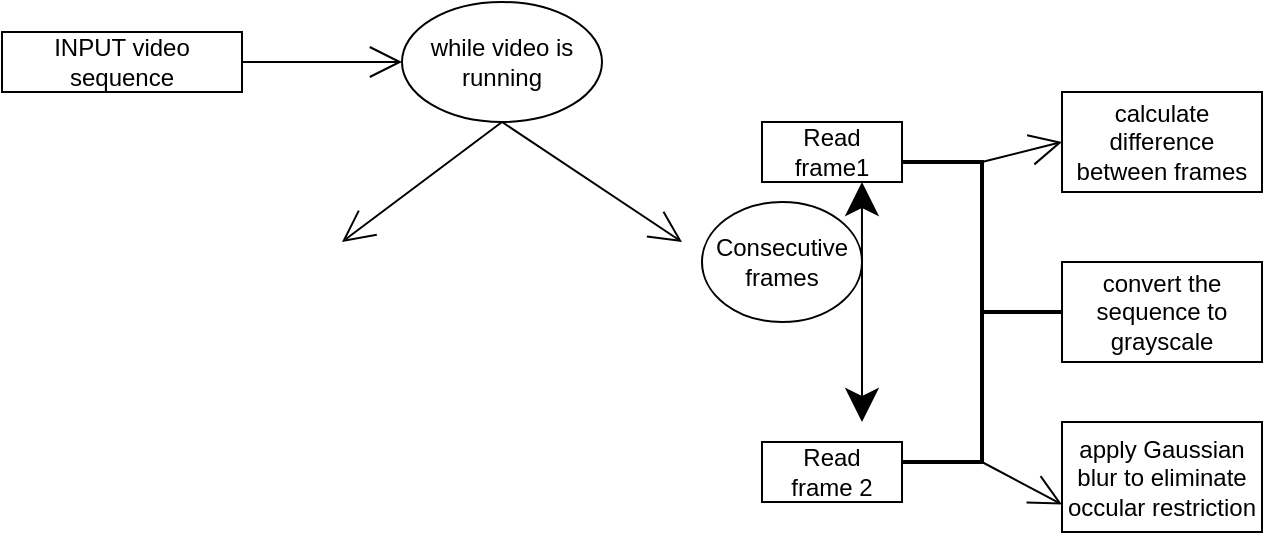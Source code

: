 <mxfile version="15.3.3" type="github"><diagram id="gRuMDckkh_HEIh7kuvQr" name="Page-1"><mxGraphModel dx="868" dy="482" grid="1" gridSize="10" guides="1" tooltips="1" connect="1" arrows="1" fold="1" page="1" pageScale="1" pageWidth="850" pageHeight="1100" math="0" shadow="0"><root><mxCell id="0"/><mxCell id="1" parent="0"/><mxCell id="Xx7Dm_ucJuO0YJG4ECtN-11" style="edgeStyle=none;curved=1;rounded=0;orthogonalLoop=1;jettySize=auto;html=1;endArrow=open;startSize=14;endSize=14;sourcePerimeterSpacing=8;targetPerimeterSpacing=8;exitX=1;exitY=0.5;exitDx=0;exitDy=0;" edge="1" parent="1" source="Xx7Dm_ucJuO0YJG4ECtN-1"><mxGeometry relative="1" as="geometry"><mxPoint x="240" y="110" as="targetPoint"/></mxGeometry></mxCell><mxCell id="Xx7Dm_ucJuO0YJG4ECtN-1" value="INPUT video sequence" style="rounded=0;whiteSpace=wrap;html=1;hachureGap=4;pointerEvents=0;" vertex="1" parent="1"><mxGeometry x="40" y="95" width="120" height="30" as="geometry"/></mxCell><mxCell id="Xx7Dm_ucJuO0YJG4ECtN-4" value="Read frame1" style="rounded=0;whiteSpace=wrap;html=1;hachureGap=4;pointerEvents=0;" vertex="1" parent="1"><mxGeometry x="420" y="140" width="70" height="30" as="geometry"/></mxCell><mxCell id="Xx7Dm_ucJuO0YJG4ECtN-5" value="Read &lt;br&gt;frame 2" style="rounded=0;whiteSpace=wrap;html=1;hachureGap=4;pointerEvents=0;" vertex="1" parent="1"><mxGeometry x="420" y="300" width="70" height="30" as="geometry"/></mxCell><mxCell id="Xx7Dm_ucJuO0YJG4ECtN-9" value="" style="endArrow=classic;startArrow=classic;html=1;startSize=14;endSize=14;sourcePerimeterSpacing=8;targetPerimeterSpacing=8;entryX=0.714;entryY=1;entryDx=0;entryDy=0;entryPerimeter=0;" edge="1" parent="1" target="Xx7Dm_ucJuO0YJG4ECtN-4"><mxGeometry width="50" height="50" relative="1" as="geometry"><mxPoint x="470" y="290" as="sourcePoint"/><mxPoint x="470" y="180" as="targetPoint"/></mxGeometry></mxCell><mxCell id="Xx7Dm_ucJuO0YJG4ECtN-10" value="Consecutive frames&lt;br&gt;" style="ellipse;whiteSpace=wrap;html=1;hachureGap=4;pointerEvents=0;" vertex="1" parent="1"><mxGeometry x="390" y="180" width="80" height="60" as="geometry"/></mxCell><mxCell id="Xx7Dm_ucJuO0YJG4ECtN-16" style="edgeStyle=none;curved=1;rounded=0;orthogonalLoop=1;jettySize=auto;html=1;exitX=0.5;exitY=1;exitDx=0;exitDy=0;endArrow=open;startSize=14;endSize=14;sourcePerimeterSpacing=8;targetPerimeterSpacing=8;" edge="1" parent="1" source="Xx7Dm_ucJuO0YJG4ECtN-12"><mxGeometry relative="1" as="geometry"><mxPoint x="210" y="200" as="targetPoint"/></mxGeometry></mxCell><mxCell id="Xx7Dm_ucJuO0YJG4ECtN-17" style="edgeStyle=none;curved=1;rounded=0;orthogonalLoop=1;jettySize=auto;html=1;exitX=0.5;exitY=1;exitDx=0;exitDy=0;endArrow=open;startSize=14;endSize=14;sourcePerimeterSpacing=8;targetPerimeterSpacing=8;" edge="1" parent="1" source="Xx7Dm_ucJuO0YJG4ECtN-12"><mxGeometry relative="1" as="geometry"><mxPoint x="380" y="200" as="targetPoint"/></mxGeometry></mxCell><mxCell id="Xx7Dm_ucJuO0YJG4ECtN-12" value="while video is running" style="ellipse;whiteSpace=wrap;html=1;hachureGap=4;pointerEvents=0;" vertex="1" parent="1"><mxGeometry x="240" y="80" width="100" height="60" as="geometry"/></mxCell><mxCell id="Xx7Dm_ucJuO0YJG4ECtN-20" value="calculate difference between frames" style="rounded=0;whiteSpace=wrap;html=1;hachureGap=4;pointerEvents=0;" vertex="1" parent="1"><mxGeometry x="570" y="125" width="100" height="50" as="geometry"/></mxCell><mxCell id="Xx7Dm_ucJuO0YJG4ECtN-31" style="edgeStyle=none;curved=1;rounded=0;orthogonalLoop=1;jettySize=auto;html=1;exitX=0.5;exitY=1;exitDx=0;exitDy=0;exitPerimeter=0;entryX=0;entryY=0.5;entryDx=0;entryDy=0;endArrow=open;startSize=14;endSize=14;sourcePerimeterSpacing=8;targetPerimeterSpacing=8;" edge="1" parent="1" source="Xx7Dm_ucJuO0YJG4ECtN-27" target="Xx7Dm_ucJuO0YJG4ECtN-20"><mxGeometry relative="1" as="geometry"/></mxCell><mxCell id="Xx7Dm_ucJuO0YJG4ECtN-32" style="edgeStyle=none;curved=1;rounded=0;orthogonalLoop=1;jettySize=auto;html=1;exitX=0.5;exitY=0;exitDx=0;exitDy=0;exitPerimeter=0;entryX=0;entryY=0.75;entryDx=0;entryDy=0;endArrow=open;startSize=14;endSize=14;sourcePerimeterSpacing=8;targetPerimeterSpacing=8;" edge="1" parent="1" source="Xx7Dm_ucJuO0YJG4ECtN-27" target="Xx7Dm_ucJuO0YJG4ECtN-29"><mxGeometry relative="1" as="geometry"/></mxCell><mxCell id="Xx7Dm_ucJuO0YJG4ECtN-27" value="" style="strokeWidth=2;html=1;shape=mxgraph.flowchart.annotation_2;align=left;labelPosition=right;pointerEvents=1;hachureGap=4;direction=west;" vertex="1" parent="1"><mxGeometry x="490" y="160" width="80" height="150" as="geometry"/></mxCell><mxCell id="Xx7Dm_ucJuO0YJG4ECtN-28" value="convert the sequence to grayscale" style="rounded=0;whiteSpace=wrap;html=1;hachureGap=4;pointerEvents=0;" vertex="1" parent="1"><mxGeometry x="570" y="210" width="100" height="50" as="geometry"/></mxCell><mxCell id="Xx7Dm_ucJuO0YJG4ECtN-29" value="apply Gaussian blur to eliminate occular restriction" style="rounded=0;whiteSpace=wrap;html=1;hachureGap=4;pointerEvents=0;" vertex="1" parent="1"><mxGeometry x="570" y="290" width="100" height="55" as="geometry"/></mxCell></root></mxGraphModel></diagram></mxfile>